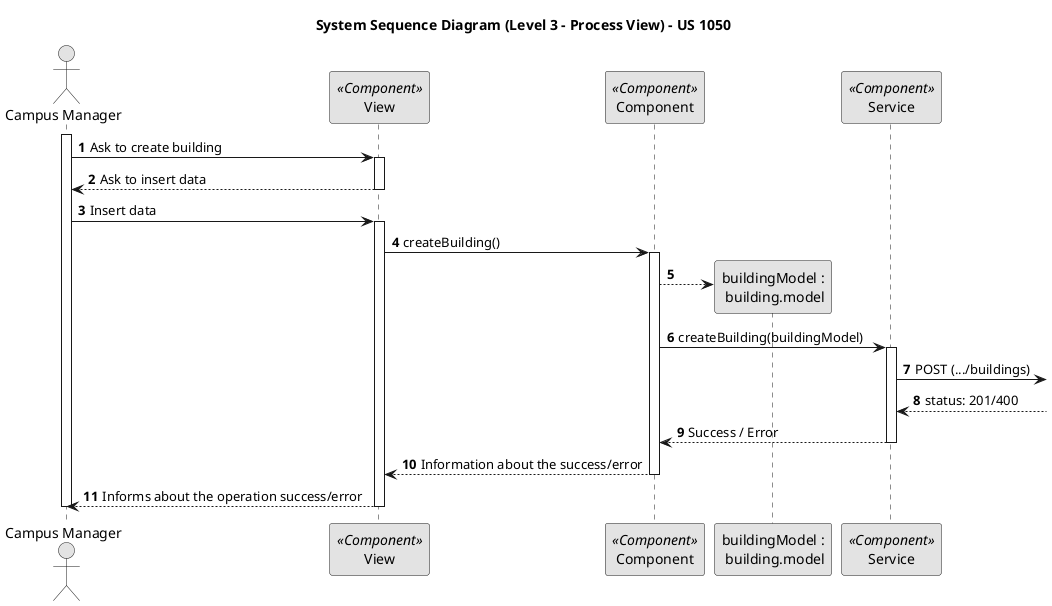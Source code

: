 @startuml
skinparam monochrome true
skinparam packageStyle rectangle
skinparam shadowing false

title System Sequence Diagram (Level 3 - Process View) - US 1050
autonumber

Actor "Campus Manager" as campusManager
participant "View" as View <<Component>>
participant "Component" as Component <<Component>>
participant "buildingModel :\n building.model" as buildingModel
participant "Service" as Service <<Component>>

activate campusManager
    campusManager -> View : Ask to create building
    activate View
        View --> campusManager : Ask to insert data
    deactivate View

    campusManager -> View : Insert data
    activate View
        View -> Component : createBuilding()
        activate Component
            Component --> buildingModel** :
            Component -> Service : createBuilding(buildingModel)
            activate Service
                Service -> : POST (.../buildings)
                Service <--: status: 201/400
                
                Service --> Component : Success / Error
            deactivate Service

            Component --> View : Information about the success/error
        deactivate Component
        View --> campusManager : Informs about the operation success/error
    deactivate View
deactivate campusManager

@enduml
